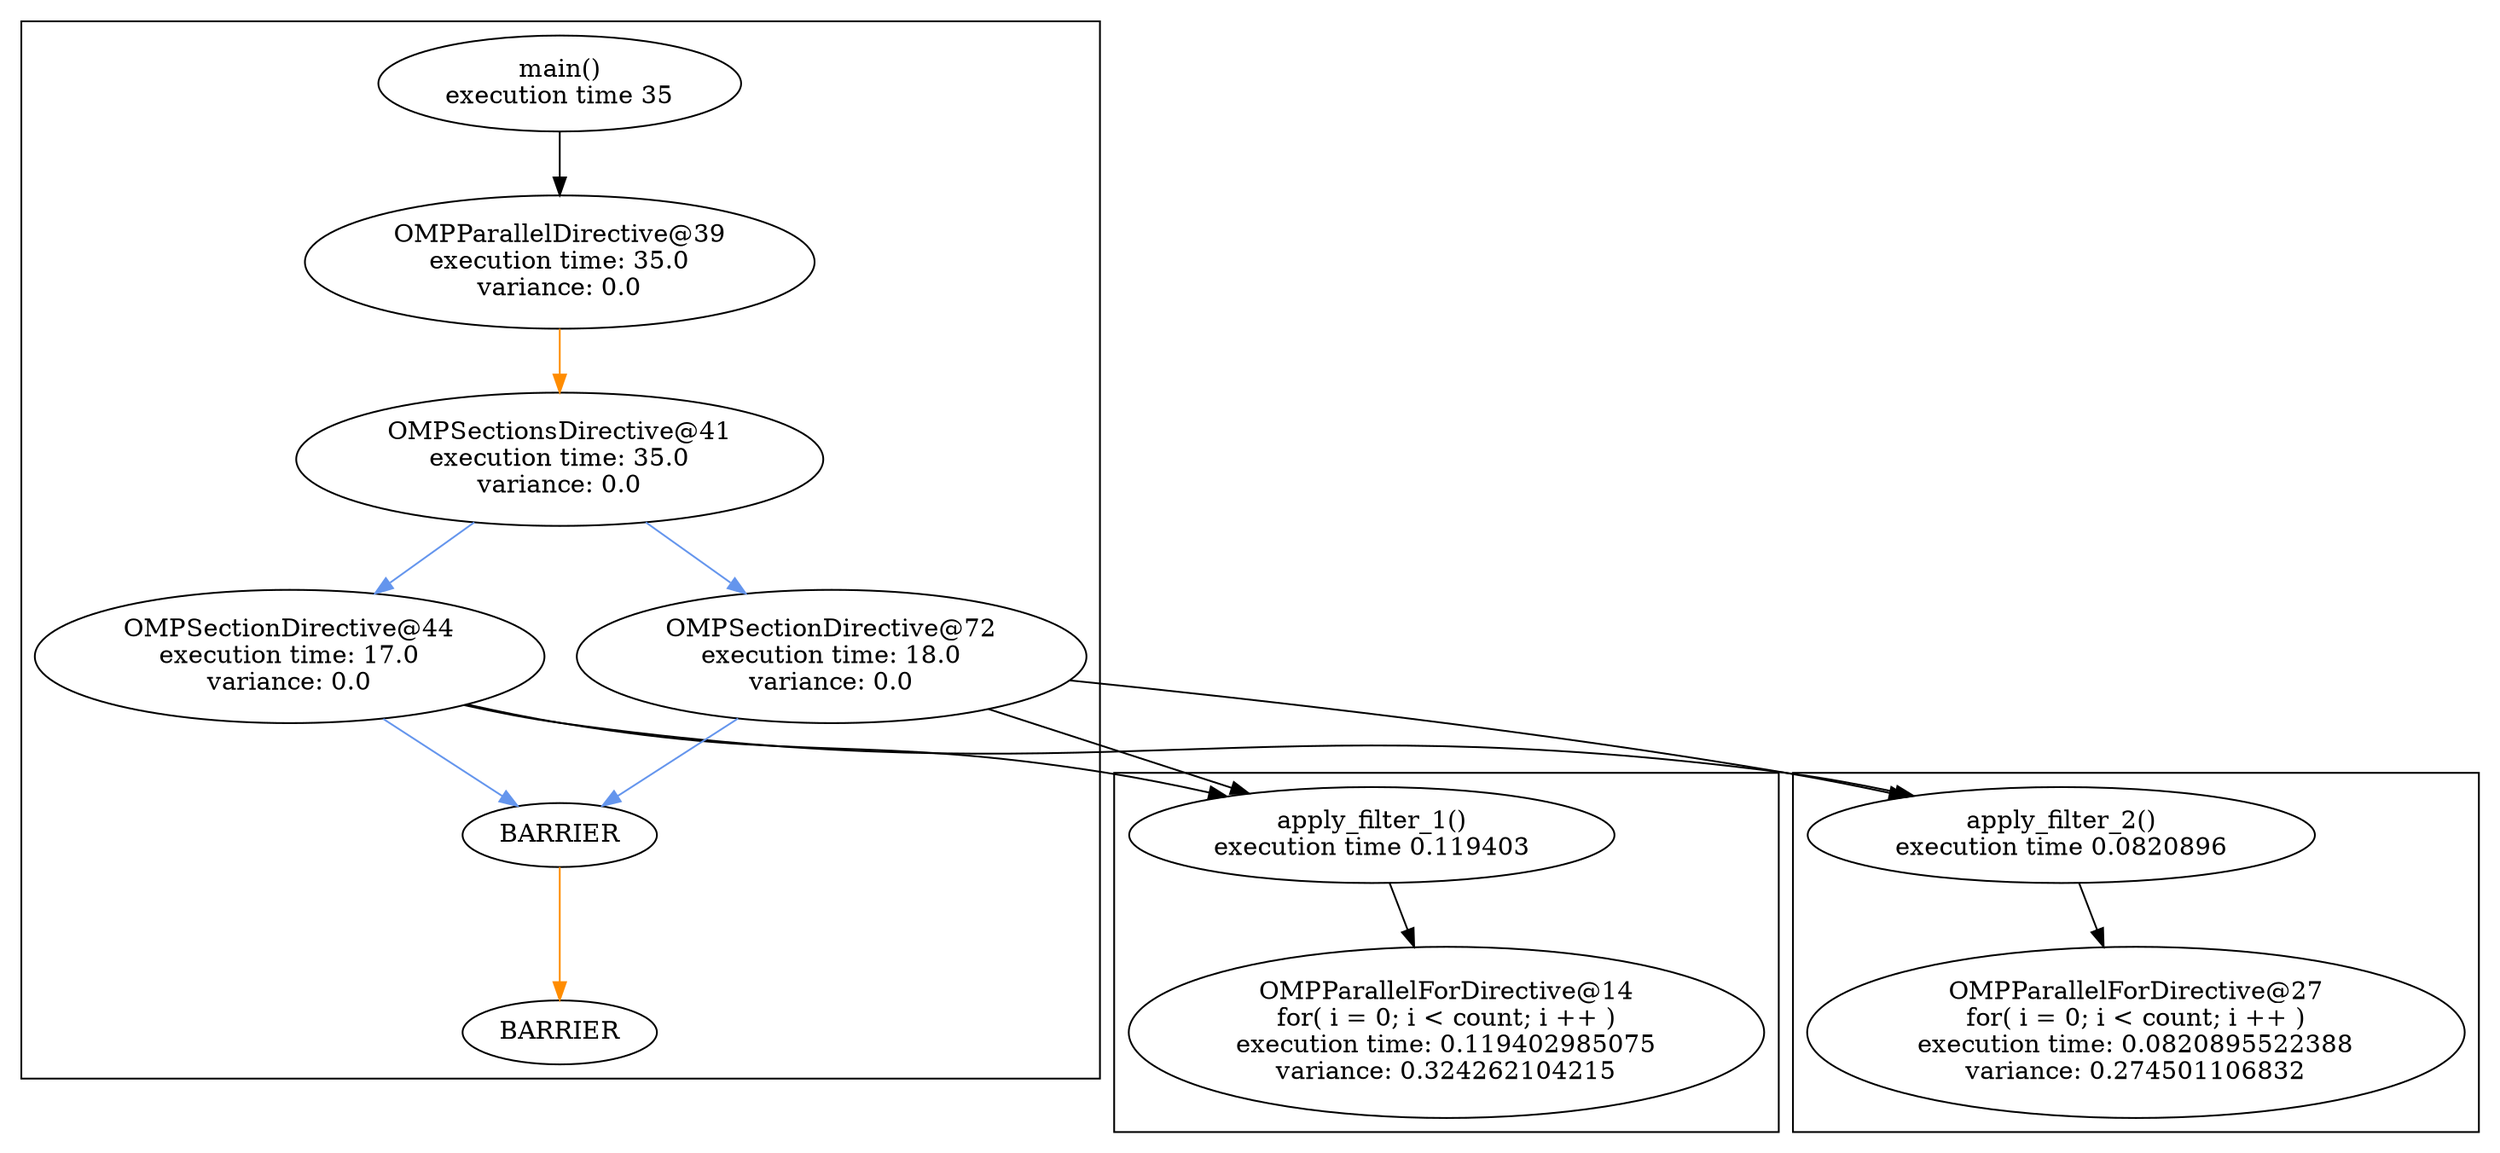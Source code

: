 digraph G {
	graph [bb="0,0,1184,644",
		compound=true
	];
	node [label="\N"];
	subgraph cluster_0 {
		graph [bb="534,8,846,210"];
		11		 [height=0.74639,
			label="apply_filter_1()\nexecution time 0.119403",
			pos="656,175",
			root=11,
			width=3.1506];
		14		 [height=1.3356,
			label="OMPParallelForDirective@14\nfor( i = 0; i < count; i ++ )\nexecution time: 0.119402985075\nvariance: 0.324262104215",
			pos="690,64",
			root=11,
			width=4.0942];
		11 -> 14		 [pos="e,675.34,111.99 664.06,148.17 666.56,140.13 669.43,130.93 672.33,121.65"];
	}
	subgraph cluster_1 {
		graph [bb="854,8,1176,210"];
		27		 [height=1.3356,
			label="OMPParallelForDirective@27\nfor( i = 0; i < count; i ++ )\nexecution time: 0.0820895522388\nvariance: 0.274501106832",
			pos="1015,64",
			root=23,
			width=4.2561];
		23		 [height=0.74639,
			label="apply_filter_2()\nexecution time 0.0820896",
			pos="981,175",
			root=23,
			width=3.2888];
		23 -> 27		 [pos="e,1000.3,111.99 989.06,148.17 991.56,140.13 994.43,130.93 997.33,121.65"];
	}
	subgraph cluster_2 {
		graph [bb="8,38,526,636"];
		"41_end"		 [height=0.5,
			label=BARRIER,
			pos="267,175",
			root=35,
			width=1.4305];
		"39_end"		 [height=0.5,
			label=BARRIER,
			pos="267,64",
			root=35,
			width=1.4305];
		"41_end" -> "39_end"		 [color=darkorange,
			pos="e,267,82.271 267,156.97 267,139.71 267,112.74 267,92.462"];
		39		 [height=1.041,
			label="OMPParallelDirective@39\nexecution time: 35.0\nvariance: 0.0",
			pos="267,500",
			root=35,
			width=3.346];
		41		 [height=1.041,
			label="OMPSectionsDirective@41\nexecution time: 35.0\nvariance: 0.0",
			pos="267,388",
			root=35,
			width=3.4507];
		39 -> 41		 [color=darkorange,
			pos="e,267,425.84 267,462.37 267,453.93 267,444.83 267,436.01"];
		44		 [height=1.041,
			label="OMPSectionDirective@44\nexecution time: 17.0\nvariance: 0.0",
			pos="137,276",
			root=35,
			width=3.346];
		44 -> "41_end"		 [color=cornflowerblue,
			pos="e,246.58,191.55 181.74,240.93 200.5,226.64 221.77,210.45 238.37,197.8"];
		35		 [height=0.74639,
			label="main()\nexecution time 35",
			pos="267,601",
			root=35,
			width=2.3354];
		35 -> 39		 [pos="e,267,537.63 267,573.99 267,565.91 267,556.75 267,547.72"];
		41 -> 44		 [color=cornflowerblue,
			pos="e,177.63,311.38 226.22,352.5 213.28,341.54 198.83,329.32 185.4,317.96"];
		72		 [height=1.041,
			label="OMPSectionDirective@72\nexecution time: 18.0\nvariance: 0.0",
			pos="397,276",
			root=35,
			width=3.346];
		41 -> 72		 [color=cornflowerblue,
			pos="e,356.37,311.38 307.78,352.5 320.72,341.54 335.17,329.32 348.6,317.96"];
		72 -> "41_end"		 [color=cornflowerblue,
			pos="e,287.42,191.55 352.26,240.93 333.5,226.64 312.23,210.45 295.63,197.8"];
	}
	44 -> 11	 [pos="e,587.79,196.51 220.76,248.89 236.03,244.78 251.91,240.93 267,238 382.4,215.61 414.45,231.6 530,210 545.68,207.07 562.26,203.18 \
578.06,199.08"];
	44 -> 23	 [pos="e,911.53,196.87 219.23,248.53 234.94,244.35 251.37,240.56 267,238 522.99,196 593.54,249.01 850,210 866.89,207.43 884.76,203.58 901.69,\
199.38"];
	72 -> 11	 [pos="e,597.97,198.18 471.57,246.5 508.47,232.39 552.68,215.49 588.56,201.78"];
	72 -> 23	 [pos="e,908.58,196.33 509.29,262.42 601.32,251.26 734.71,233.16 850,210 865.83,206.82 882.61,202.9 898.68,198.86"];
}
